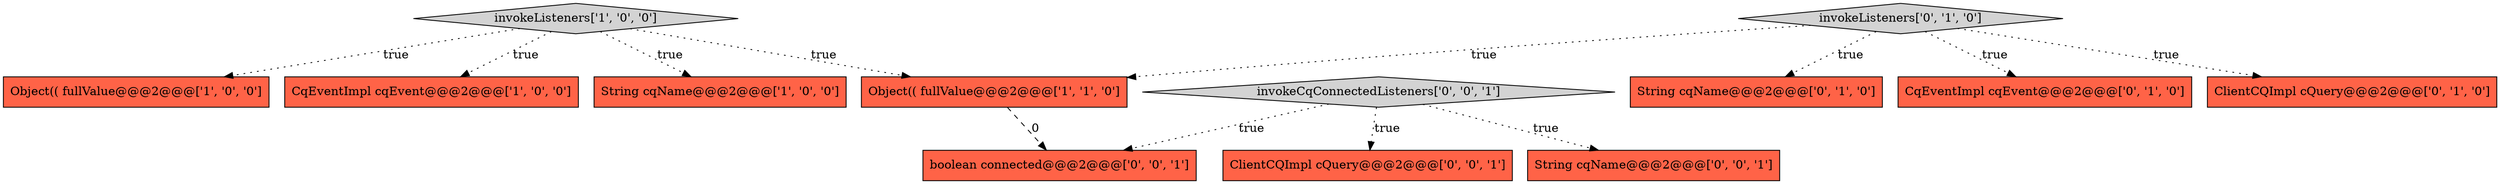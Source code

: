 digraph {
3 [style = filled, label = "invokeListeners['1', '0', '0']", fillcolor = lightgray, shape = diamond image = "AAA0AAABBB1BBB"];
2 [style = filled, label = "Object(( fullValue@@@2@@@['1', '0', '0']", fillcolor = tomato, shape = box image = "AAA0AAABBB1BBB"];
1 [style = filled, label = "CqEventImpl cqEvent@@@2@@@['1', '0', '0']", fillcolor = tomato, shape = box image = "AAA0AAABBB1BBB"];
6 [style = filled, label = "String cqName@@@2@@@['0', '1', '0']", fillcolor = tomato, shape = box image = "AAA0AAABBB2BBB"];
0 [style = filled, label = "String cqName@@@2@@@['1', '0', '0']", fillcolor = tomato, shape = box image = "AAA0AAABBB1BBB"];
8 [style = filled, label = "CqEventImpl cqEvent@@@2@@@['0', '1', '0']", fillcolor = tomato, shape = box image = "AAA0AAABBB2BBB"];
11 [style = filled, label = "ClientCQImpl cQuery@@@2@@@['0', '0', '1']", fillcolor = tomato, shape = box image = "AAA0AAABBB3BBB"];
12 [style = filled, label = "boolean connected@@@2@@@['0', '0', '1']", fillcolor = tomato, shape = box image = "AAA0AAABBB3BBB"];
4 [style = filled, label = "Object(( fullValue@@@2@@@['1', '1', '0']", fillcolor = tomato, shape = box image = "AAA0AAABBB1BBB"];
9 [style = filled, label = "invokeCqConnectedListeners['0', '0', '1']", fillcolor = lightgray, shape = diamond image = "AAA0AAABBB3BBB"];
5 [style = filled, label = "invokeListeners['0', '1', '0']", fillcolor = lightgray, shape = diamond image = "AAA0AAABBB2BBB"];
7 [style = filled, label = "ClientCQImpl cQuery@@@2@@@['0', '1', '0']", fillcolor = tomato, shape = box image = "AAA0AAABBB2BBB"];
10 [style = filled, label = "String cqName@@@2@@@['0', '0', '1']", fillcolor = tomato, shape = box image = "AAA0AAABBB3BBB"];
5->6 [style = dotted, label="true"];
3->4 [style = dotted, label="true"];
9->12 [style = dotted, label="true"];
4->12 [style = dashed, label="0"];
5->8 [style = dotted, label="true"];
9->10 [style = dotted, label="true"];
5->7 [style = dotted, label="true"];
3->1 [style = dotted, label="true"];
5->4 [style = dotted, label="true"];
9->11 [style = dotted, label="true"];
3->2 [style = dotted, label="true"];
3->0 [style = dotted, label="true"];
}
